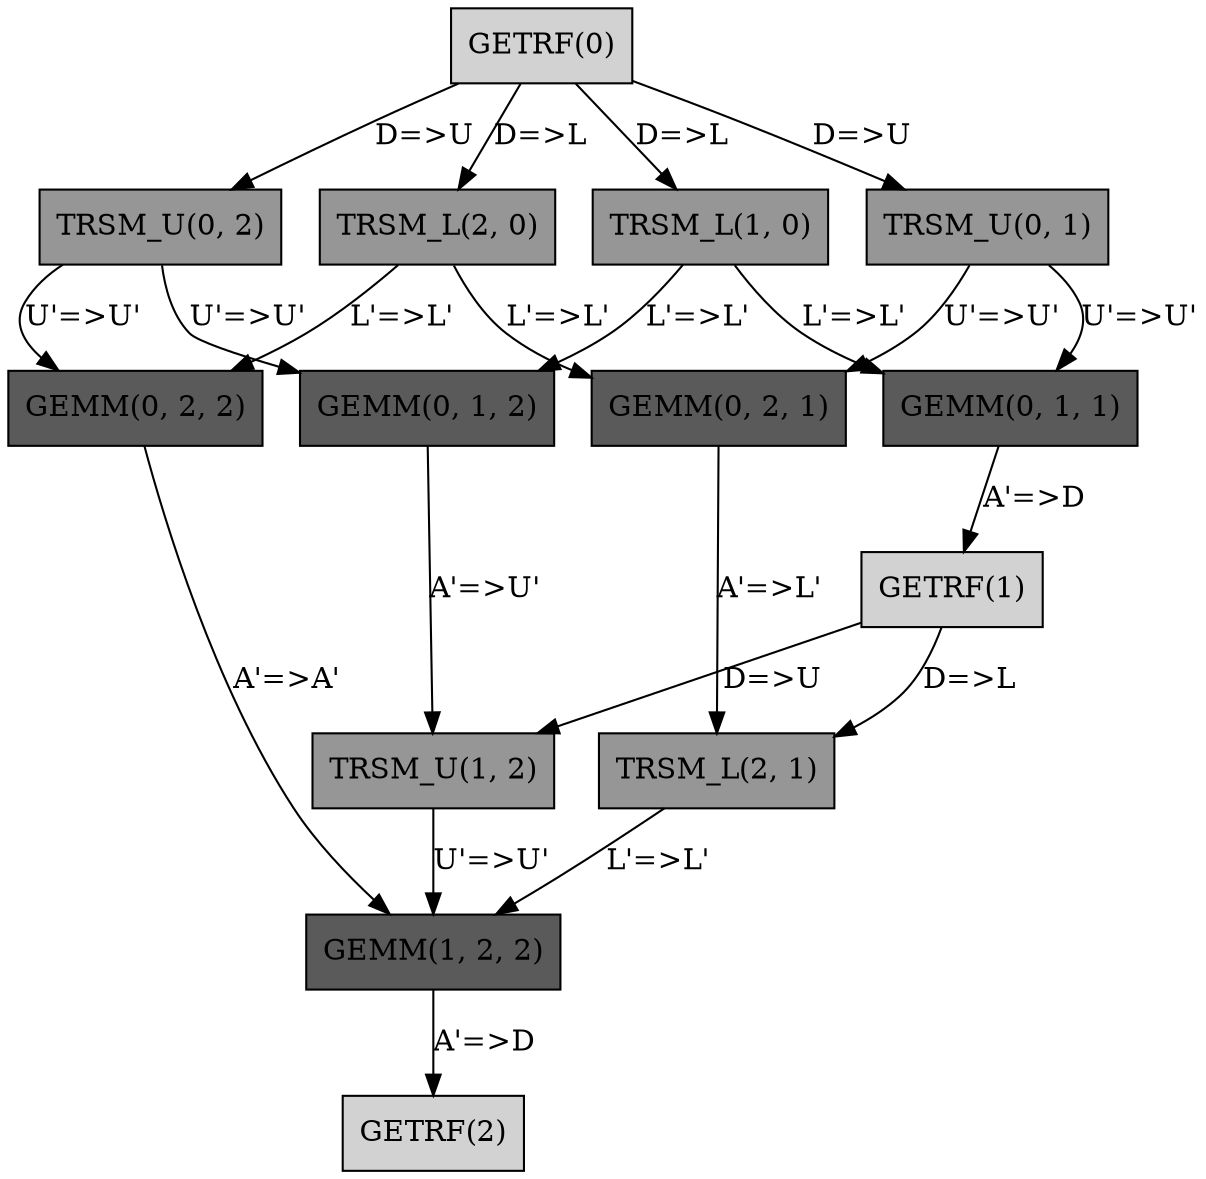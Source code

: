 digraph G {
GETRF_3_0 [shape="polygon",style=filled,fillcolor="#d2d2d2",fontcolor="black",label="GETRF(0)",tooltip="GETRF0"];
GETRF_3_0 -> TRSM_L_3_0_1 [label="D=>L" color="#000000" style="solid"]
GETRF_3_0 -> TRSM_L_3_0_2 [label="D=>L" color="#000000" style="solid"]
GETRF_3_0 -> TRSM_U_3_0_1 [label="D=>U" color="#000000" style="solid"]
GETRF_3_0 -> TRSM_U_3_0_2 [label="D=>U" color="#000000" style="solid"]
TRSM_U_3_0_2 [shape="polygon",style=filled,fillcolor="#969696",fontcolor="black",label="TRSM_U(0, 2)",tooltip="TRSM_U3"];
TRSM_U_3_0_2 -> GEMM_3_0_1_2 [label="U'=>U'" color="#000000" style="solid"]
TRSM_U_3_0_2 -> GEMM_3_0_2_2 [label="U'=>U'" color="#000000" style="solid"]
TRSM_L_3_0_1 [shape="polygon",style=filled,fillcolor="#969696",fontcolor="black",label="TRSM_L(1, 0)",tooltip="TRSM_L0"];
TRSM_L_3_0_1 -> GEMM_3_0_1_1 [label="L'=>L'" color="#000000" style="solid"]
TRSM_L_3_0_1 -> GEMM_3_0_1_2 [label="L'=>L'" color="#000000" style="solid"]
TRSM_U_3_0_1 [shape="polygon",style=filled,fillcolor="#969696",fontcolor="black",label="TRSM_U(0, 1)",tooltip="TRSM_U0"];
TRSM_U_3_0_1 -> GEMM_3_0_1_1 [label="U'=>U'" color="#000000" style="solid"]
TRSM_U_3_0_1 -> GEMM_3_0_2_1 [label="U'=>U'" color="#000000" style="solid"]
TRSM_L_3_0_2 [shape="polygon",style=filled,fillcolor="#969696",fontcolor="black",label="TRSM_L(2, 0)",tooltip="TRSM_L3"];
TRSM_L_3_0_2 -> GEMM_3_0_2_1 [label="L'=>L'" color="#000000" style="solid"]
TRSM_L_3_0_2 -> GEMM_3_0_2_2 [label="L'=>L'" color="#000000" style="solid"]
GEMM_3_0_1_2 [shape="polygon",style=filled,fillcolor="#5a5a5a",fontcolor="black",label="GEMM(0, 1, 2)",tooltip="GEMM4"];
GEMM_3_0_1_2 -> TRSM_U_3_1_2 [label="A'=>U'" color="#000000" style="solid"]
GEMM_3_0_2_1 [shape="polygon",style=filled,fillcolor="#5a5a5a",fontcolor="black",label="GEMM(0, 2, 1)",tooltip="GEMM2"];
GEMM_3_0_1_1 [shape="polygon",style=filled,fillcolor="#5a5a5a",fontcolor="black",label="GEMM(0, 1, 1)",tooltip="GEMM0"];
GEMM_3_0_2_1 -> TRSM_L_3_1_2 [label="A'=>L'" color="#000000" style="solid"]
GEMM_3_0_1_1 -> GETRF_3_1 [label="A'=>D" color="#000000" style="solid"]
GEMM_3_0_2_2 [shape="polygon",style=filled,fillcolor="#5a5a5a",fontcolor="black",label="GEMM(0, 2, 2)",tooltip="GEMM6"];
GEMM_3_0_2_2 -> GEMM_3_1_2_2 [label="A'=>A'" color="#000000" style="solid"]
GETRF_3_1 [shape="polygon",style=filled,fillcolor="#d2d2d2",fontcolor="black",label="GETRF(1)",tooltip="GETRF1"];
GETRF_3_1 -> TRSM_L_3_1_2 [label="D=>L" color="#000000" style="solid"]
GETRF_3_1 -> TRSM_U_3_1_2 [label="D=>U" color="#000000" style="solid"]
TRSM_U_3_1_2 [shape="polygon",style=filled,fillcolor="#969696",fontcolor="black",label="TRSM_U(1, 2)",tooltip="TRSM_U1"];
TRSM_U_3_1_2 -> GEMM_3_1_2_2 [label="U'=>U'" color="#000000" style="solid"]
TRSM_L_3_1_2 [shape="polygon",style=filled,fillcolor="#969696",fontcolor="black",label="TRSM_L(2, 1)",tooltip="TRSM_L1"];
TRSM_L_3_1_2 -> GEMM_3_1_2_2 [label="L'=>L'" color="#000000" style="solid"]
GEMM_3_1_2_2 [shape="polygon",style=filled,fillcolor="#5a5a5a",fontcolor="black",label="GEMM(1, 2, 2)",tooltip="GEMM1"];
GEMM_3_1_2_2 -> GETRF_3_2 [label="A'=>D" color="#000000" style="solid"]
GETRF_3_2 [shape="polygon",style=filled,fillcolor="#d2d2d2",fontcolor="black",label="GETRF(2)",tooltip="GETRF2"];
}
